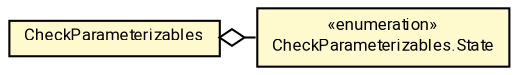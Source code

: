 #!/usr/local/bin/dot
#
# Class diagram 
# Generated by UMLGraph version R5_7_2-60-g0e99a6 (http://www.spinellis.gr/umlgraph/)
#

digraph G {
	graph [fontnames="svg"]
	edge [fontname="Roboto",fontsize=7,labelfontname="Roboto",labelfontsize=7,color="black"];
	node [fontname="Roboto",fontcolor="black",fontsize=8,shape=plaintext,margin=0,width=0,height=0];
	nodesep=0.15;
	ranksep=0.25;
	rankdir=LR;
	// de.lmu.ifi.dbs.elki.application.internal.CheckParameterizables
	c2402578 [label=<<table title="de.lmu.ifi.dbs.elki.application.internal.CheckParameterizables" border="0" cellborder="1" cellspacing="0" cellpadding="2" bgcolor="LemonChiffon" href="CheckParameterizables.html" target="_parent">
		<tr><td><table border="0" cellspacing="0" cellpadding="1">
		<tr><td align="center" balign="center"> <font face="Roboto">CheckParameterizables</font> </td></tr>
		</table></td></tr>
		</table>>, URL="CheckParameterizables.html"];
	// de.lmu.ifi.dbs.elki.application.internal.CheckParameterizables.State
	c2402579 [label=<<table title="de.lmu.ifi.dbs.elki.application.internal.CheckParameterizables.State" border="0" cellborder="1" cellspacing="0" cellpadding="2" bgcolor="lemonChiffon" href="CheckParameterizables.State.html" target="_parent">
		<tr><td><table border="0" cellspacing="0" cellpadding="1">
		<tr><td align="center" balign="center"> &#171;enumeration&#187; </td></tr>
		<tr><td align="center" balign="center"> <font face="Roboto">CheckParameterizables.State</font> </td></tr>
		</table></td></tr>
		</table>>, URL="CheckParameterizables.State.html"];
	// de.lmu.ifi.dbs.elki.application.internal.CheckParameterizables has de.lmu.ifi.dbs.elki.application.internal.CheckParameterizables.State
	c2402578 -> c2402579 [arrowhead=none,arrowtail=ediamond,dir=back,weight=4];
}


